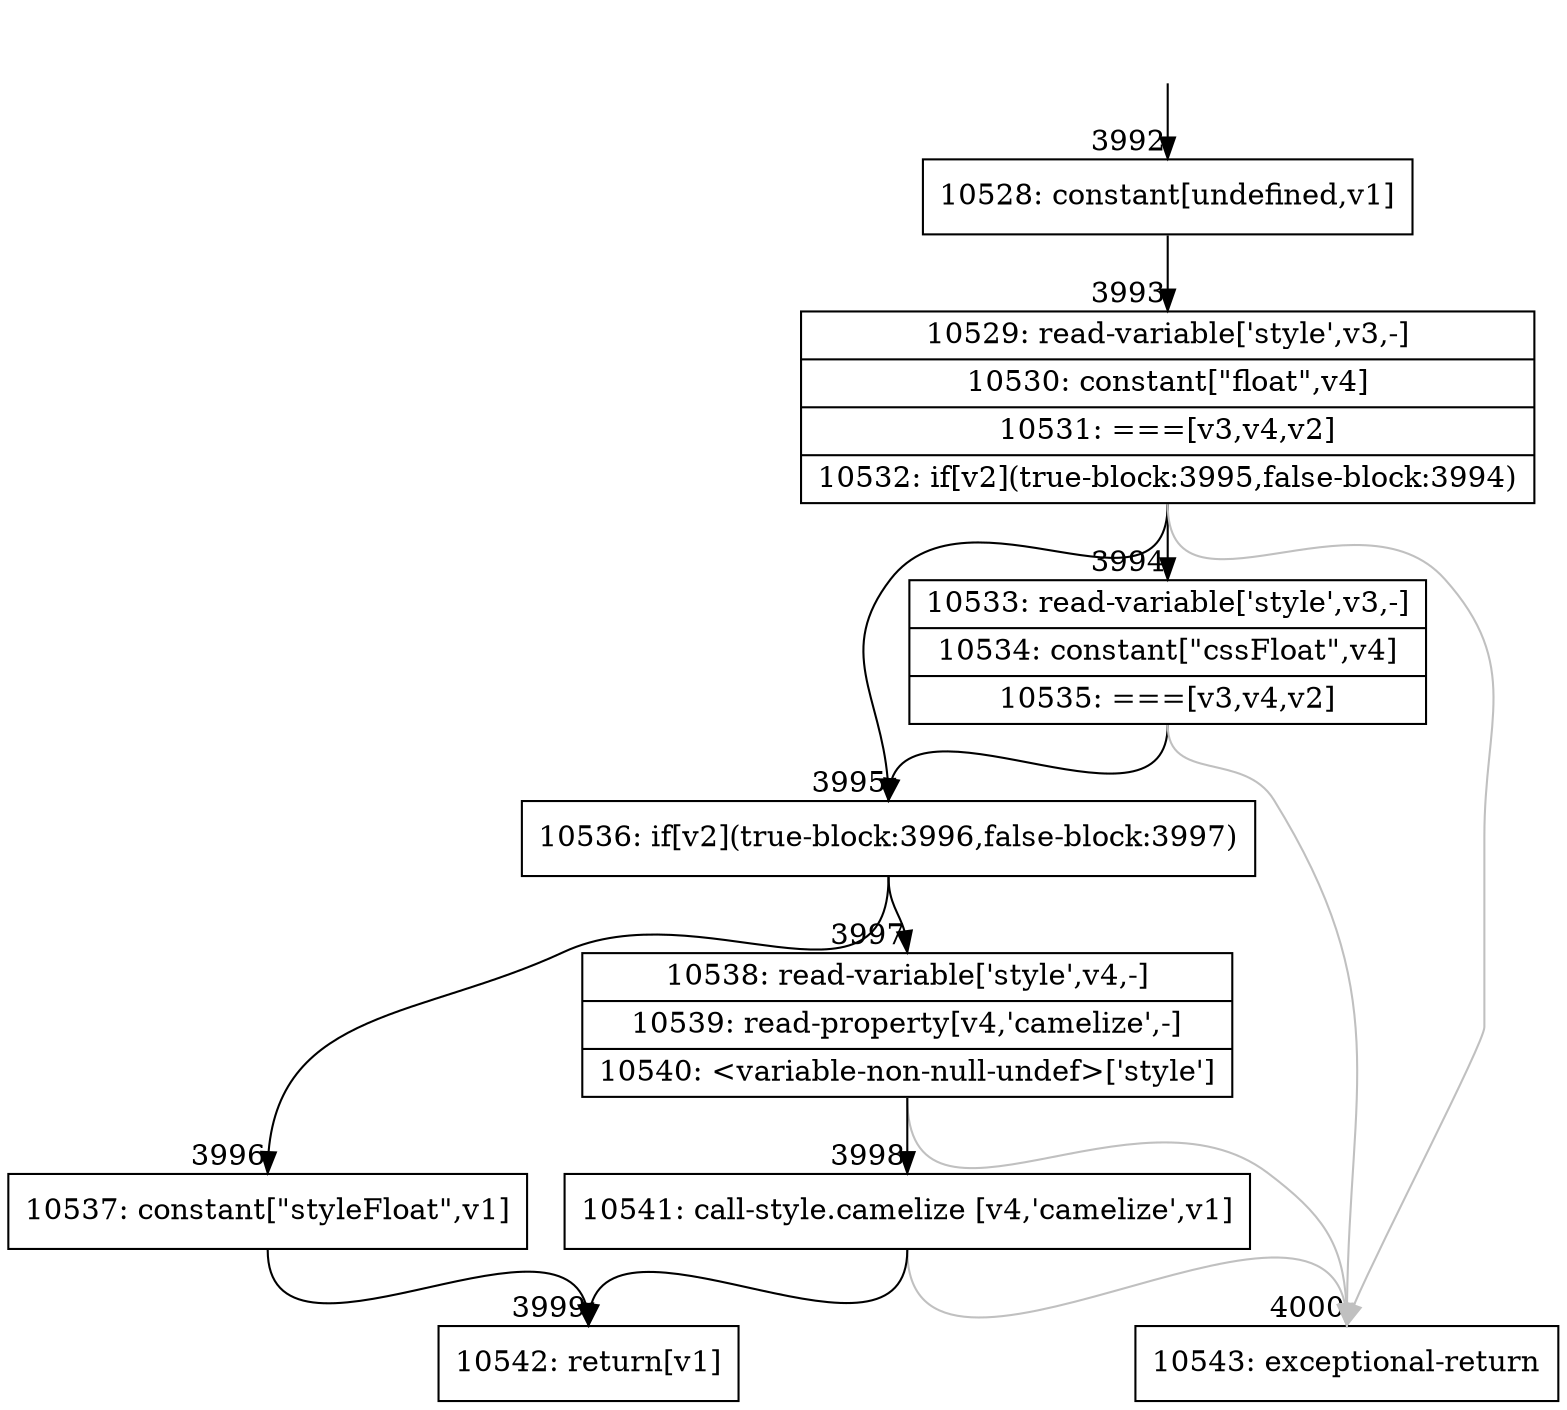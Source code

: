 digraph {
rankdir="TD"
BB_entry340[shape=none,label=""];
BB_entry340 -> BB3992 [tailport=s, headport=n, headlabel="    3992"]
BB3992 [shape=record label="{10528: constant[undefined,v1]}" ] 
BB3992 -> BB3993 [tailport=s, headport=n, headlabel="      3993"]
BB3993 [shape=record label="{10529: read-variable['style',v3,-]|10530: constant[\"float\",v4]|10531: ===[v3,v4,v2]|10532: if[v2](true-block:3995,false-block:3994)}" ] 
BB3993 -> BB3995 [tailport=s, headport=n, headlabel="      3995"]
BB3993 -> BB3994 [tailport=s, headport=n, headlabel="      3994"]
BB3993 -> BB4000 [tailport=s, headport=n, color=gray, headlabel="      4000"]
BB3994 [shape=record label="{10533: read-variable['style',v3,-]|10534: constant[\"cssFloat\",v4]|10535: ===[v3,v4,v2]}" ] 
BB3994 -> BB3995 [tailport=s, headport=n]
BB3994 -> BB4000 [tailport=s, headport=n, color=gray]
BB3995 [shape=record label="{10536: if[v2](true-block:3996,false-block:3997)}" ] 
BB3995 -> BB3996 [tailport=s, headport=n, headlabel="      3996"]
BB3995 -> BB3997 [tailport=s, headport=n, headlabel="      3997"]
BB3996 [shape=record label="{10537: constant[\"styleFloat\",v1]}" ] 
BB3996 -> BB3999 [tailport=s, headport=n, headlabel="      3999"]
BB3997 [shape=record label="{10538: read-variable['style',v4,-]|10539: read-property[v4,'camelize',-]|10540: \<variable-non-null-undef\>['style']}" ] 
BB3997 -> BB3998 [tailport=s, headport=n, headlabel="      3998"]
BB3997 -> BB4000 [tailport=s, headport=n, color=gray]
BB3998 [shape=record label="{10541: call-style.camelize [v4,'camelize',v1]}" ] 
BB3998 -> BB3999 [tailport=s, headport=n]
BB3998 -> BB4000 [tailport=s, headport=n, color=gray]
BB3999 [shape=record label="{10542: return[v1]}" ] 
BB4000 [shape=record label="{10543: exceptional-return}" ] 
//#$~ 3055
}
